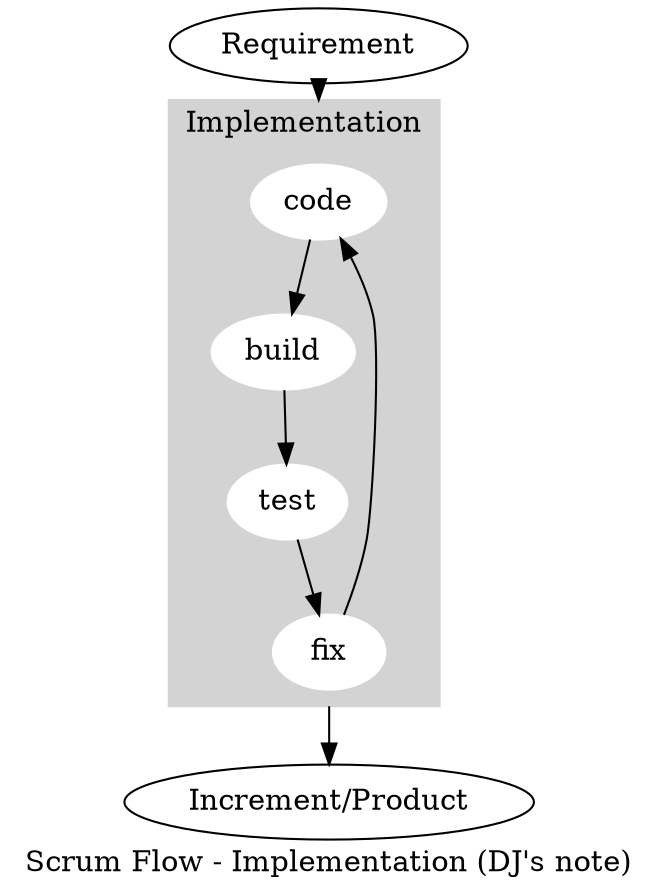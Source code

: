 digraph G {
    size="8,8";
    compound=true;
    subgraph cluster0 {
        node [style=filled,color=white];
        style=filled;
        color=lightgrey;
        "code" -> "build" -> "test" -> "fix" -> "code";
        label = "Implementation";
    }
    "Requirement" -> "code" [lhead=cluster0];
    "fix" -> "Increment/Product" [ltail=cluster0];
    label = "Scrum Flow - Implementation (DJ's note)"
}
